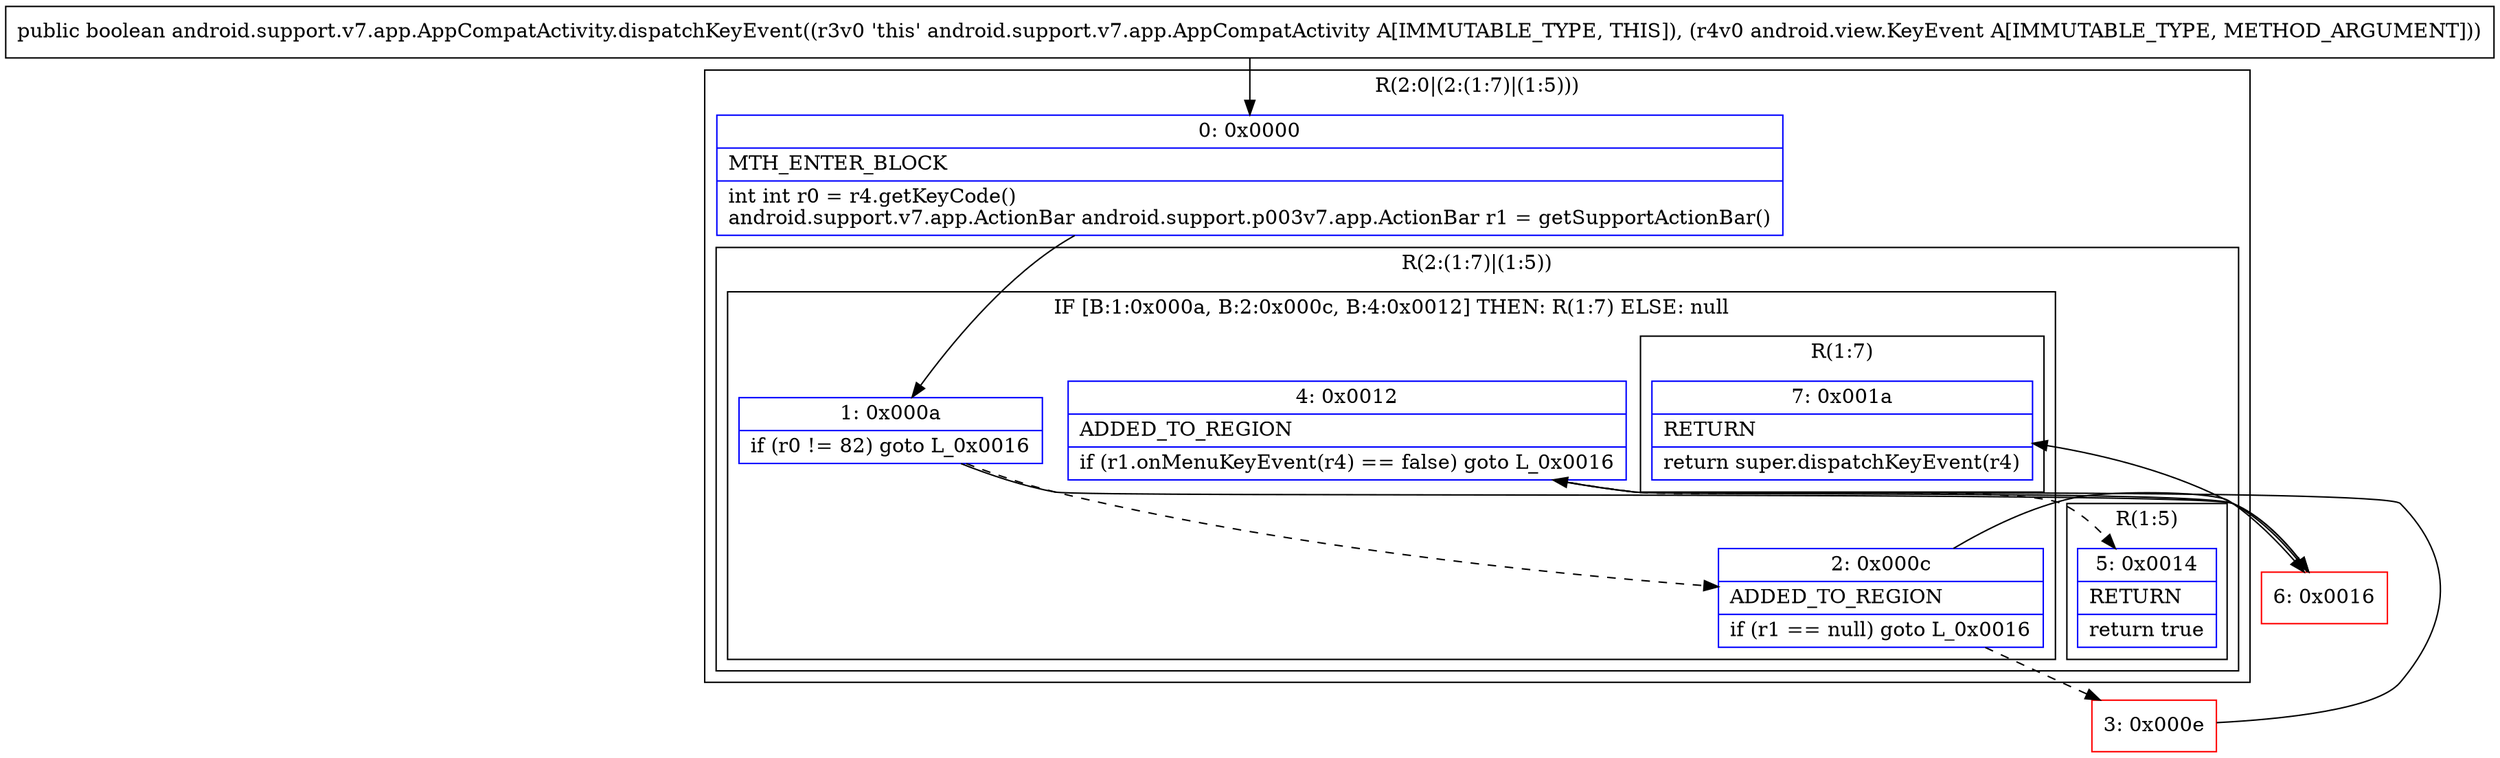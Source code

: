 digraph "CFG forandroid.support.v7.app.AppCompatActivity.dispatchKeyEvent(Landroid\/view\/KeyEvent;)Z" {
subgraph cluster_Region_1169112464 {
label = "R(2:0|(2:(1:7)|(1:5)))";
node [shape=record,color=blue];
Node_0 [shape=record,label="{0\:\ 0x0000|MTH_ENTER_BLOCK\l|int int r0 = r4.getKeyCode()\landroid.support.v7.app.ActionBar android.support.p003v7.app.ActionBar r1 = getSupportActionBar()\l}"];
subgraph cluster_Region_1648827582 {
label = "R(2:(1:7)|(1:5))";
node [shape=record,color=blue];
subgraph cluster_IfRegion_123760790 {
label = "IF [B:1:0x000a, B:2:0x000c, B:4:0x0012] THEN: R(1:7) ELSE: null";
node [shape=record,color=blue];
Node_1 [shape=record,label="{1\:\ 0x000a|if (r0 != 82) goto L_0x0016\l}"];
Node_2 [shape=record,label="{2\:\ 0x000c|ADDED_TO_REGION\l|if (r1 == null) goto L_0x0016\l}"];
Node_4 [shape=record,label="{4\:\ 0x0012|ADDED_TO_REGION\l|if (r1.onMenuKeyEvent(r4) == false) goto L_0x0016\l}"];
subgraph cluster_Region_868248098 {
label = "R(1:7)";
node [shape=record,color=blue];
Node_7 [shape=record,label="{7\:\ 0x001a|RETURN\l|return super.dispatchKeyEvent(r4)\l}"];
}
}
subgraph cluster_Region_2050561009 {
label = "R(1:5)";
node [shape=record,color=blue];
Node_5 [shape=record,label="{5\:\ 0x0014|RETURN\l|return true\l}"];
}
}
}
Node_3 [shape=record,color=red,label="{3\:\ 0x000e}"];
Node_6 [shape=record,color=red,label="{6\:\ 0x0016}"];
MethodNode[shape=record,label="{public boolean android.support.v7.app.AppCompatActivity.dispatchKeyEvent((r3v0 'this' android.support.v7.app.AppCompatActivity A[IMMUTABLE_TYPE, THIS]), (r4v0 android.view.KeyEvent A[IMMUTABLE_TYPE, METHOD_ARGUMENT])) }"];
MethodNode -> Node_0;
Node_0 -> Node_1;
Node_1 -> Node_2[style=dashed];
Node_1 -> Node_6;
Node_2 -> Node_3[style=dashed];
Node_2 -> Node_6;
Node_4 -> Node_5[style=dashed];
Node_4 -> Node_6;
Node_3 -> Node_4;
Node_6 -> Node_7;
}

